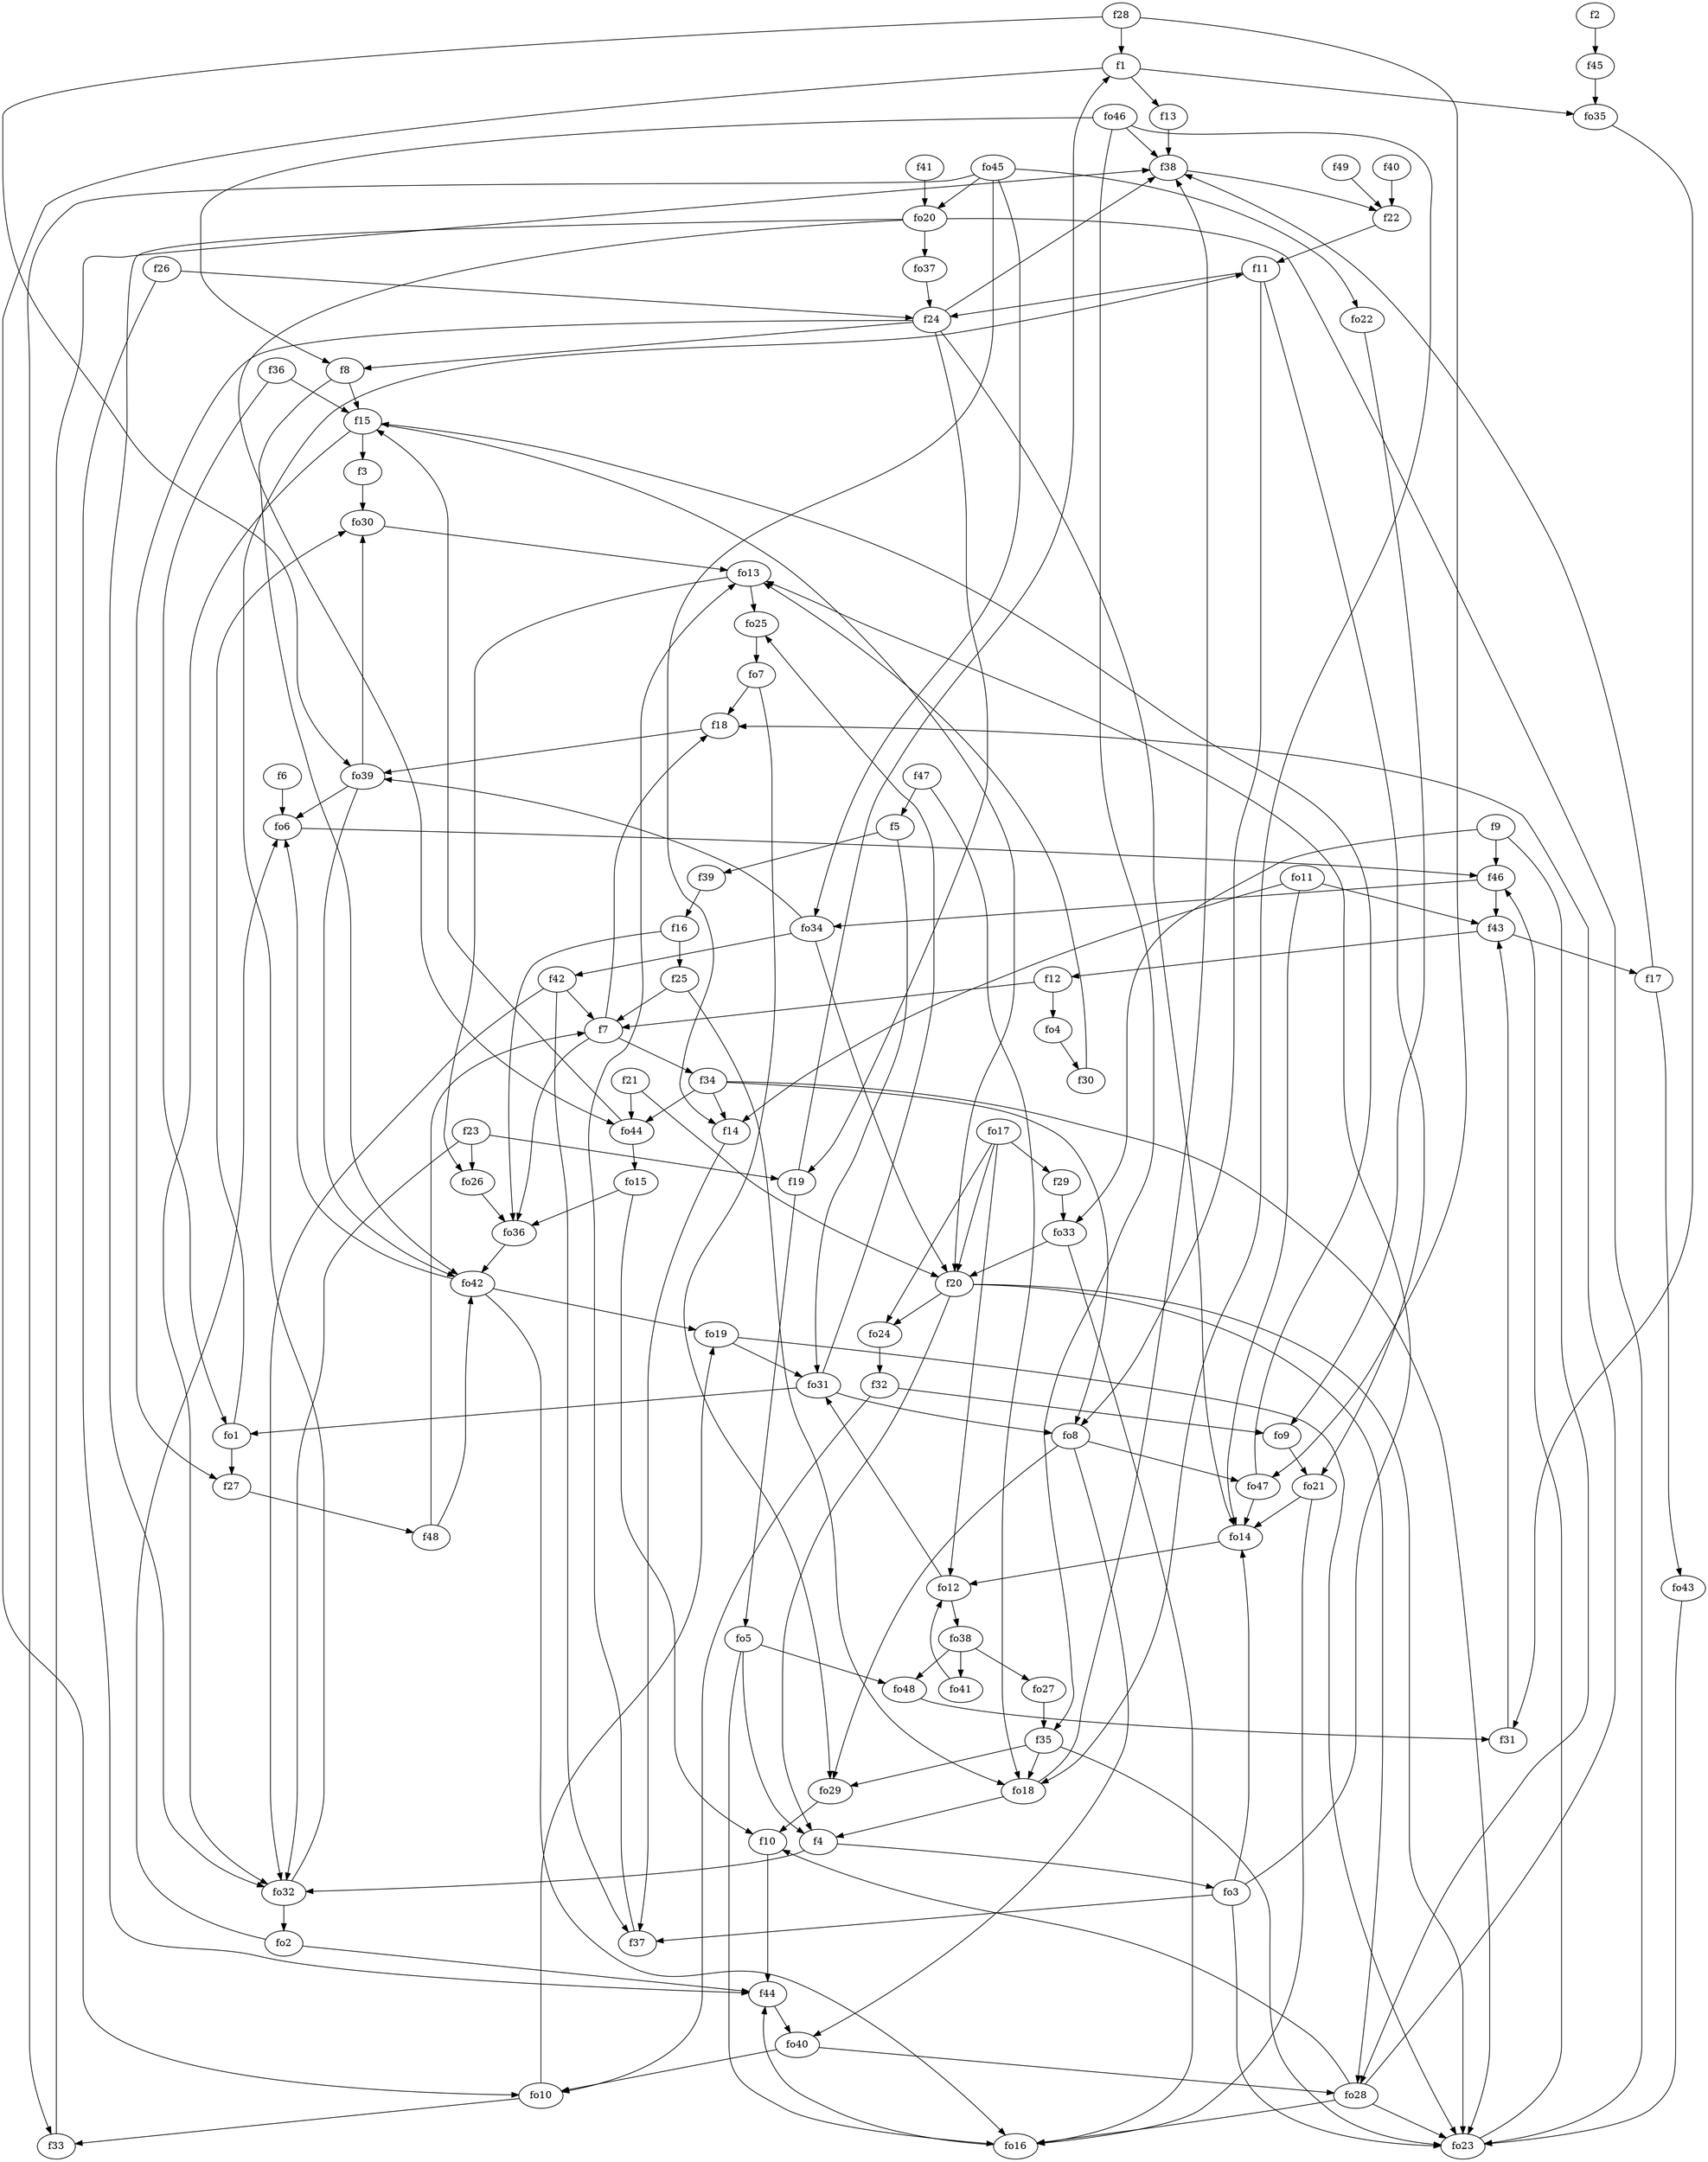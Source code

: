 strict digraph  {
f1;
f2;
f3;
f4;
f5;
f6;
f7;
f8;
f9;
f10;
f11;
f12;
f13;
f14;
f15;
f16;
f17;
f18;
f19;
f20;
f21;
f22;
f23;
f24;
f25;
f26;
f27;
f28;
f29;
f30;
f31;
f32;
f33;
f34;
f35;
f36;
f37;
f38;
f39;
f40;
f41;
f42;
f43;
f44;
f45;
f46;
f47;
f48;
f49;
fo1;
fo2;
fo3;
fo4;
fo5;
fo6;
fo7;
fo8;
fo9;
fo10;
fo11;
fo12;
fo13;
fo14;
fo15;
fo16;
fo17;
fo18;
fo19;
fo20;
fo21;
fo22;
fo23;
fo24;
fo25;
fo26;
fo27;
fo28;
fo29;
fo30;
fo31;
fo32;
fo33;
fo34;
fo35;
fo36;
fo37;
fo38;
fo39;
fo40;
fo41;
fo42;
fo43;
fo44;
fo45;
fo46;
fo47;
fo48;
f1 -> fo10  [weight=2];
f1 -> fo35  [weight=2];
f1 -> f13  [weight=2];
f2 -> f45  [weight=2];
f3 -> fo30  [weight=2];
f4 -> fo32  [weight=2];
f4 -> fo3  [weight=2];
f5 -> fo31  [weight=2];
f5 -> f39  [weight=2];
f6 -> fo6  [weight=2];
f7 -> f18  [weight=2];
f7 -> fo36  [weight=2];
f7 -> f34  [weight=2];
f8 -> f15  [weight=2];
f8 -> fo42  [weight=2];
f9 -> fo33  [weight=2];
f9 -> f46  [weight=2];
f9 -> fo28  [weight=2];
f10 -> f44  [weight=2];
f11 -> fo21  [weight=2];
f11 -> fo8  [weight=2];
f11 -> f24  [weight=2];
f12 -> fo4  [weight=2];
f12 -> f7  [weight=2];
f13 -> f38  [weight=2];
f14 -> f37  [weight=2];
f15 -> fo32  [weight=2];
f15 -> f3  [weight=2];
f15 -> f20  [weight=2];
f16 -> f25  [weight=2];
f16 -> fo36  [weight=2];
f17 -> f38  [weight=2];
f17 -> fo43  [weight=2];
f18 -> fo39  [weight=2];
f19 -> fo5  [weight=2];
f19 -> f1  [weight=2];
f20 -> fo23  [weight=2];
f20 -> fo24  [weight=2];
f20 -> fo28  [weight=2];
f20 -> f4  [weight=2];
f21 -> f20  [weight=2];
f21 -> fo44  [weight=2];
f22 -> f11  [weight=2];
f23 -> fo26  [weight=2];
f23 -> fo32  [weight=2];
f23 -> f19  [weight=2];
f24 -> f38  [weight=2];
f24 -> f8  [weight=2];
f24 -> f27  [weight=2];
f24 -> fo14  [weight=2];
f24 -> f19  [weight=2];
f25 -> f7  [weight=2];
f25 -> fo18  [weight=2];
f26 -> f24  [weight=2];
f26 -> f44  [weight=2];
f27 -> f48  [weight=2];
f28 -> fo39  [weight=2];
f28 -> fo47  [weight=2];
f28 -> f1  [weight=2];
f29 -> fo33  [weight=2];
f30 -> fo13  [weight=2];
f31 -> f43  [weight=2];
f32 -> fo10  [weight=2];
f32 -> fo9  [weight=2];
f33 -> f38  [weight=2];
f34 -> fo44  [weight=2];
f34 -> f14  [weight=2];
f34 -> fo8  [weight=2];
f34 -> fo23  [weight=2];
f35 -> fo29  [weight=2];
f35 -> fo18  [weight=2];
f35 -> fo23  [weight=2];
f36 -> f15  [weight=2];
f36 -> fo1  [weight=2];
f37 -> fo13  [weight=2];
f38 -> f22  [weight=2];
f39 -> f16  [weight=2];
f40 -> f22  [weight=2];
f41 -> fo20  [weight=2];
f42 -> f7  [weight=2];
f42 -> f37  [weight=2];
f42 -> fo32  [weight=2];
f43 -> f17  [weight=2];
f43 -> f12  [weight=2];
f44 -> fo40  [weight=2];
f45 -> fo35  [weight=2];
f46 -> f43  [weight=2];
f46 -> fo34  [weight=2];
f47 -> fo18  [weight=2];
f47 -> f5  [weight=2];
f48 -> f7  [weight=2];
f48 -> fo42  [weight=2];
f49 -> f22  [weight=2];
fo1 -> fo30  [weight=2];
fo1 -> f27  [weight=2];
fo2 -> f44  [weight=2];
fo2 -> fo6  [weight=2];
fo3 -> fo13  [weight=2];
fo3 -> f37  [weight=2];
fo3 -> fo14  [weight=2];
fo3 -> fo23  [weight=2];
fo4 -> f30  [weight=2];
fo5 -> f4  [weight=2];
fo5 -> fo16  [weight=2];
fo5 -> fo48  [weight=2];
fo6 -> f46  [weight=2];
fo7 -> fo29  [weight=2];
fo7 -> f18  [weight=2];
fo8 -> fo29  [weight=2];
fo8 -> fo47  [weight=2];
fo8 -> fo40  [weight=2];
fo9 -> fo21  [weight=2];
fo10 -> f33  [weight=2];
fo10 -> fo19  [weight=2];
fo11 -> fo14  [weight=2];
fo11 -> f14  [weight=2];
fo11 -> f43  [weight=2];
fo12 -> fo38  [weight=2];
fo12 -> fo31  [weight=2];
fo13 -> fo25  [weight=2];
fo13 -> fo26  [weight=2];
fo14 -> fo12  [weight=2];
fo15 -> fo36  [weight=2];
fo15 -> f10  [weight=2];
fo16 -> f44  [weight=2];
fo17 -> f20  [weight=2];
fo17 -> fo24  [weight=2];
fo17 -> fo12  [weight=2];
fo17 -> f29  [weight=2];
fo18 -> f38  [weight=2];
fo18 -> f4  [weight=2];
fo19 -> fo23  [weight=2];
fo19 -> fo31  [weight=2];
fo20 -> fo37  [weight=2];
fo20 -> fo32  [weight=2];
fo20 -> fo23  [weight=2];
fo20 -> fo44  [weight=2];
fo21 -> fo14  [weight=2];
fo21 -> fo16  [weight=2];
fo22 -> fo9  [weight=2];
fo23 -> f46  [weight=2];
fo24 -> f32  [weight=2];
fo25 -> fo7  [weight=2];
fo26 -> fo36  [weight=2];
fo27 -> f35  [weight=2];
fo28 -> f10  [weight=2];
fo28 -> fo16  [weight=2];
fo28 -> fo23  [weight=2];
fo28 -> f18  [weight=2];
fo29 -> f10  [weight=2];
fo30 -> fo13  [weight=2];
fo31 -> fo8  [weight=2];
fo31 -> fo25  [weight=2];
fo31 -> fo1  [weight=2];
fo32 -> f11  [weight=2];
fo32 -> fo2  [weight=2];
fo33 -> fo16  [weight=2];
fo33 -> f20  [weight=2];
fo34 -> f42  [weight=2];
fo34 -> fo39  [weight=2];
fo34 -> f20  [weight=2];
fo35 -> f31  [weight=2];
fo36 -> fo42  [weight=2];
fo37 -> f24  [weight=2];
fo38 -> fo48  [weight=2];
fo38 -> fo41  [weight=2];
fo38 -> fo27  [weight=2];
fo39 -> fo42  [weight=2];
fo39 -> fo6  [weight=2];
fo39 -> fo30  [weight=2];
fo40 -> fo10  [weight=2];
fo40 -> fo28  [weight=2];
fo41 -> fo12  [weight=2];
fo42 -> fo16  [weight=2];
fo42 -> fo19  [weight=2];
fo42 -> fo6  [weight=2];
fo43 -> fo23  [weight=2];
fo44 -> fo15  [weight=2];
fo44 -> f15  [weight=2];
fo45 -> f33  [weight=2];
fo45 -> fo22  [weight=2];
fo45 -> fo34  [weight=2];
fo45 -> f14  [weight=2];
fo45 -> fo20  [weight=2];
fo46 -> f8  [weight=2];
fo46 -> f38  [weight=2];
fo46 -> f35  [weight=2];
fo46 -> fo18  [weight=2];
fo47 -> fo14  [weight=2];
fo47 -> f15  [weight=2];
fo48 -> f31  [weight=2];
}
